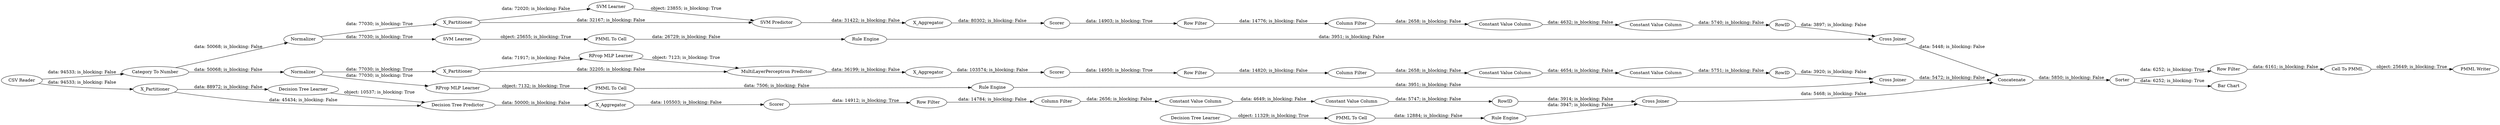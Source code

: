 digraph {
	"-4444998486007474788_60" [label=Concatenate]
	"1088037359464376731_28" [label="PMML To Cell"]
	"1004178268163375671_7" [label=X_Aggregator]
	"-6466145501030539478_34" [label="PMML To Cell"]
	"-2686904336085910451_31" [label="SVM Learner"]
	"-1737202326887222920_32" [label="Decision Tree Predictor"]
	"-1737202326887222920_7" [label=X_Aggregator]
	"-2686904336085910451_32" [label="SVM Predictor"]
	"-6957704669027859334_9" [label="Row Filter"]
	"-6025865529934429031_9" [label="Row Filter"]
	"-2686904336085910451_39" [label="Cross Joiner"]
	"-4444998486007474788_53" [label="Row Filter"]
	"-6025865529934429031_294" [label="Column Filter"]
	"1088037359464376731_33" [label="Decision Tree Learner"]
	"-1584024350989490017_290" [label="Constant Value Column"]
	"1004178268163375671_31" [label="RProp MLP Learner"]
	"-6957704669027859334_293" [label=RowID]
	"-6957704669027859334_294" [label="Column Filter"]
	"1004178268163375671_32" [label="MultiLayerPerceptron Predictor"]
	"-4444998486007474788_61" [label="PMML Writer"]
	"3995017247817801355_22" [label="PMML To Cell"]
	"-1737202326887222920_31" [label="Decision Tree Learner"]
	"-1584024350989490017_293" [label=RowID]
	"-1584024350989490017_292" [label="Constant Value Column"]
	"-6025865529934429031_290" [label="Constant Value Column"]
	"1004178268163375671_2" [label=X_Partitioner]
	"-6025865529934429031_292" [label="Constant Value Column"]
	"-6025865529934429031_293" [label=RowID]
	"-1584024350989490017_294" [label="Column Filter"]
	"-4444998486007474788_52" [label=Sorter]
	"-1584024350989490017_9" [label="Row Filter"]
	"1004178268163375671_38" [label="Cross Joiner"]
	"-2686904336085910451_7" [label=X_Aggregator]
	"-2686904336085910451_40" [label=Normalizer]
	"3995017247817801355_34" [label="Rule Engine"]
	"-4444998486007474788_59" [label="Bar Chart"]
	"-6466145501030539478_35" [label="Rule Engine"]
	"1004178268163375671_39" [label=Normalizer]
	"-6957704669027859334_292" [label="Constant Value Column"]
	"-4444998486007474788_54" [label="Cell To PMML"]
	"1004178268163375671_40" [label=Scorer]
	"-2686904336085910451_41" [label=Scorer]
	"-1737202326887222920_39" [label=Scorer]
	"-1737202326887222920_2" [label=X_Partitioner]
	"-6466145501030539478_33" [label="SVM Learner"]
	"-1737202326887222920_38" [label="Cross Joiner"]
	"-4444998486007474788_2" [label="Category To Number"]
	"-2686904336085910451_2" [label=X_Partitioner]
	"1088037359464376731_34" [label="Rule Engine"]
	"3995017247817801355_35" [label="RProp MLP Learner"]
	"-4444998486007474788_1" [label="CSV Reader"]
	"-6957704669027859334_290" [label="Constant Value Column"]
	"1004178268163375671_7" -> "1004178268163375671_40" [label="data: 103574; is_blocking: False"]
	"-4444998486007474788_54" -> "-4444998486007474788_61" [label="object: 25649; is_blocking: True"]
	"3995017247817801355_35" -> "3995017247817801355_22" [label="object: 7132; is_blocking: True"]
	"1004178268163375671_40" -> "-6957704669027859334_9" [label="data: 14950; is_blocking: True"]
	"-2686904336085910451_31" -> "-2686904336085910451_32" [label="object: 23855; is_blocking: True"]
	"-1737202326887222920_31" -> "-1737202326887222920_32" [label="object: 10537; is_blocking: True"]
	"-4444998486007474788_52" -> "-4444998486007474788_59" [label="data: 6252; is_blocking: True"]
	"-1737202326887222920_2" -> "-1737202326887222920_32" [label="data: 45434; is_blocking: False"]
	"-4444998486007474788_60" -> "-4444998486007474788_52" [label="data: 5850; is_blocking: False"]
	"-2686904336085910451_41" -> "-1584024350989490017_9" [label="data: 14903; is_blocking: True"]
	"-6957704669027859334_292" -> "-6957704669027859334_293" [label="data: 5751; is_blocking: False"]
	"-4444998486007474788_52" -> "-4444998486007474788_53" [label="data: 6252; is_blocking: True"]
	"-1584024350989490017_9" -> "-1584024350989490017_294" [label="data: 14776; is_blocking: False"]
	"1088037359464376731_28" -> "1088037359464376731_34" [label="data: 12884; is_blocking: False"]
	"1004178268163375671_2" -> "1004178268163375671_31" [label="data: 71917; is_blocking: False"]
	"1088037359464376731_33" -> "1088037359464376731_28" [label="object: 11329; is_blocking: True"]
	"-1737202326887222920_38" -> "-4444998486007474788_60" [label="data: 5468; is_blocking: False"]
	"1004178268163375671_39" -> "3995017247817801355_35" [label="data: 77030; is_blocking: True"]
	"-6025865529934429031_9" -> "-6025865529934429031_294" [label="data: 14784; is_blocking: False"]
	"-6025865529934429031_294" -> "-6025865529934429031_290" [label="data: 2656; is_blocking: False"]
	"-6025865529934429031_292" -> "-6025865529934429031_293" [label="data: 5747; is_blocking: False"]
	"-6466145501030539478_33" -> "-6466145501030539478_34" [label="object: 25655; is_blocking: True"]
	"1004178268163375671_32" -> "1004178268163375671_7" [label="data: 36199; is_blocking: False"]
	"-2686904336085910451_2" -> "-2686904336085910451_32" [label="data: 32167; is_blocking: False"]
	"-6957704669027859334_294" -> "-6957704669027859334_290" [label="data: 2658; is_blocking: False"]
	"-6957704669027859334_293" -> "1004178268163375671_38" [label="data: 3920; is_blocking: False"]
	"-2686904336085910451_7" -> "-2686904336085910451_41" [label="data: 80302; is_blocking: False"]
	"-1584024350989490017_292" -> "-1584024350989490017_293" [label="data: 5740; is_blocking: False"]
	"-1584024350989490017_294" -> "-1584024350989490017_290" [label="data: 2658; is_blocking: False"]
	"-1737202326887222920_7" -> "-1737202326887222920_39" [label="data: 105503; is_blocking: False"]
	"-6957704669027859334_9" -> "-6957704669027859334_294" [label="data: 14820; is_blocking: False"]
	"-4444998486007474788_53" -> "-4444998486007474788_54" [label="data: 6161; is_blocking: False"]
	"1004178268163375671_31" -> "1004178268163375671_32" [label="object: 7123; is_blocking: True"]
	"-1737202326887222920_2" -> "-1737202326887222920_31" [label="data: 88972; is_blocking: False"]
	"1088037359464376731_34" -> "-1737202326887222920_38" [label="data: 3947; is_blocking: False"]
	"-4444998486007474788_2" -> "1004178268163375671_39" [label="data: 50068; is_blocking: False"]
	"3995017247817801355_22" -> "3995017247817801355_34" [label="data: 7506; is_blocking: False"]
	"-2686904336085910451_32" -> "-2686904336085910451_7" [label="data: 31422; is_blocking: False"]
	"-2686904336085910451_40" -> "-6466145501030539478_33" [label="data: 77030; is_blocking: True"]
	"1004178268163375671_2" -> "1004178268163375671_32" [label="data: 32205; is_blocking: False"]
	"-2686904336085910451_40" -> "-2686904336085910451_2" [label="data: 77030; is_blocking: True"]
	"-2686904336085910451_2" -> "-2686904336085910451_31" [label="data: 72020; is_blocking: False"]
	"-6025865529934429031_293" -> "-1737202326887222920_38" [label="data: 3914; is_blocking: False"]
	"-4444998486007474788_1" -> "-1737202326887222920_2" [label="data: 94533; is_blocking: False"]
	"3995017247817801355_34" -> "1004178268163375671_38" [label="data: 3951; is_blocking: False"]
	"-6466145501030539478_34" -> "-6466145501030539478_35" [label="data: 26729; is_blocking: False"]
	"-2686904336085910451_39" -> "-4444998486007474788_60" [label="data: 5448; is_blocking: False"]
	"-1737202326887222920_32" -> "-1737202326887222920_7" [label="data: 50000; is_blocking: False"]
	"1004178268163375671_38" -> "-4444998486007474788_60" [label="data: 5472; is_blocking: False"]
	"-6025865529934429031_290" -> "-6025865529934429031_292" [label="data: 4649; is_blocking: False"]
	"-4444998486007474788_1" -> "-4444998486007474788_2" [label="data: 94533; is_blocking: False"]
	"1004178268163375671_39" -> "1004178268163375671_2" [label="data: 77030; is_blocking: True"]
	"-1584024350989490017_290" -> "-1584024350989490017_292" [label="data: 4632; is_blocking: False"]
	"-6957704669027859334_290" -> "-6957704669027859334_292" [label="data: 4654; is_blocking: False"]
	"-6466145501030539478_35" -> "-2686904336085910451_39" [label="data: 3951; is_blocking: False"]
	"-4444998486007474788_2" -> "-2686904336085910451_40" [label="data: 50068; is_blocking: False"]
	"-1737202326887222920_39" -> "-6025865529934429031_9" [label="data: 14912; is_blocking: True"]
	"-1584024350989490017_293" -> "-2686904336085910451_39" [label="data: 3897; is_blocking: False"]
	rankdir=LR
}

